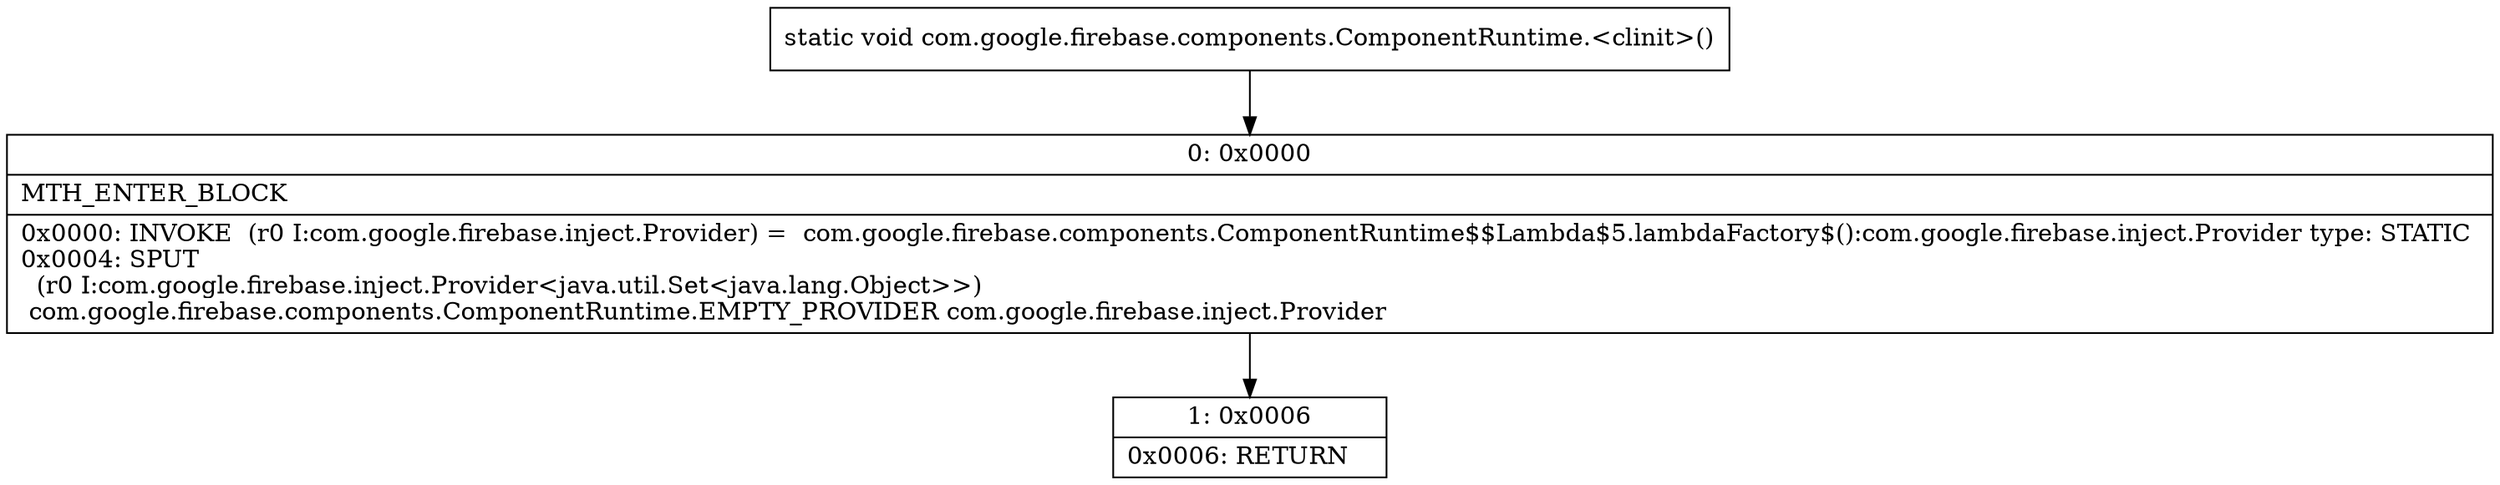 digraph "CFG forcom.google.firebase.components.ComponentRuntime.\<clinit\>()V" {
Node_0 [shape=record,label="{0\:\ 0x0000|MTH_ENTER_BLOCK\l|0x0000: INVOKE  (r0 I:com.google.firebase.inject.Provider) =  com.google.firebase.components.ComponentRuntime$$Lambda$5.lambdaFactory$():com.google.firebase.inject.Provider type: STATIC \l0x0004: SPUT  \l  (r0 I:com.google.firebase.inject.Provider\<java.util.Set\<java.lang.Object\>\>)\l com.google.firebase.components.ComponentRuntime.EMPTY_PROVIDER com.google.firebase.inject.Provider \l}"];
Node_1 [shape=record,label="{1\:\ 0x0006|0x0006: RETURN   \l}"];
MethodNode[shape=record,label="{static void com.google.firebase.components.ComponentRuntime.\<clinit\>() }"];
MethodNode -> Node_0;
Node_0 -> Node_1;
}


